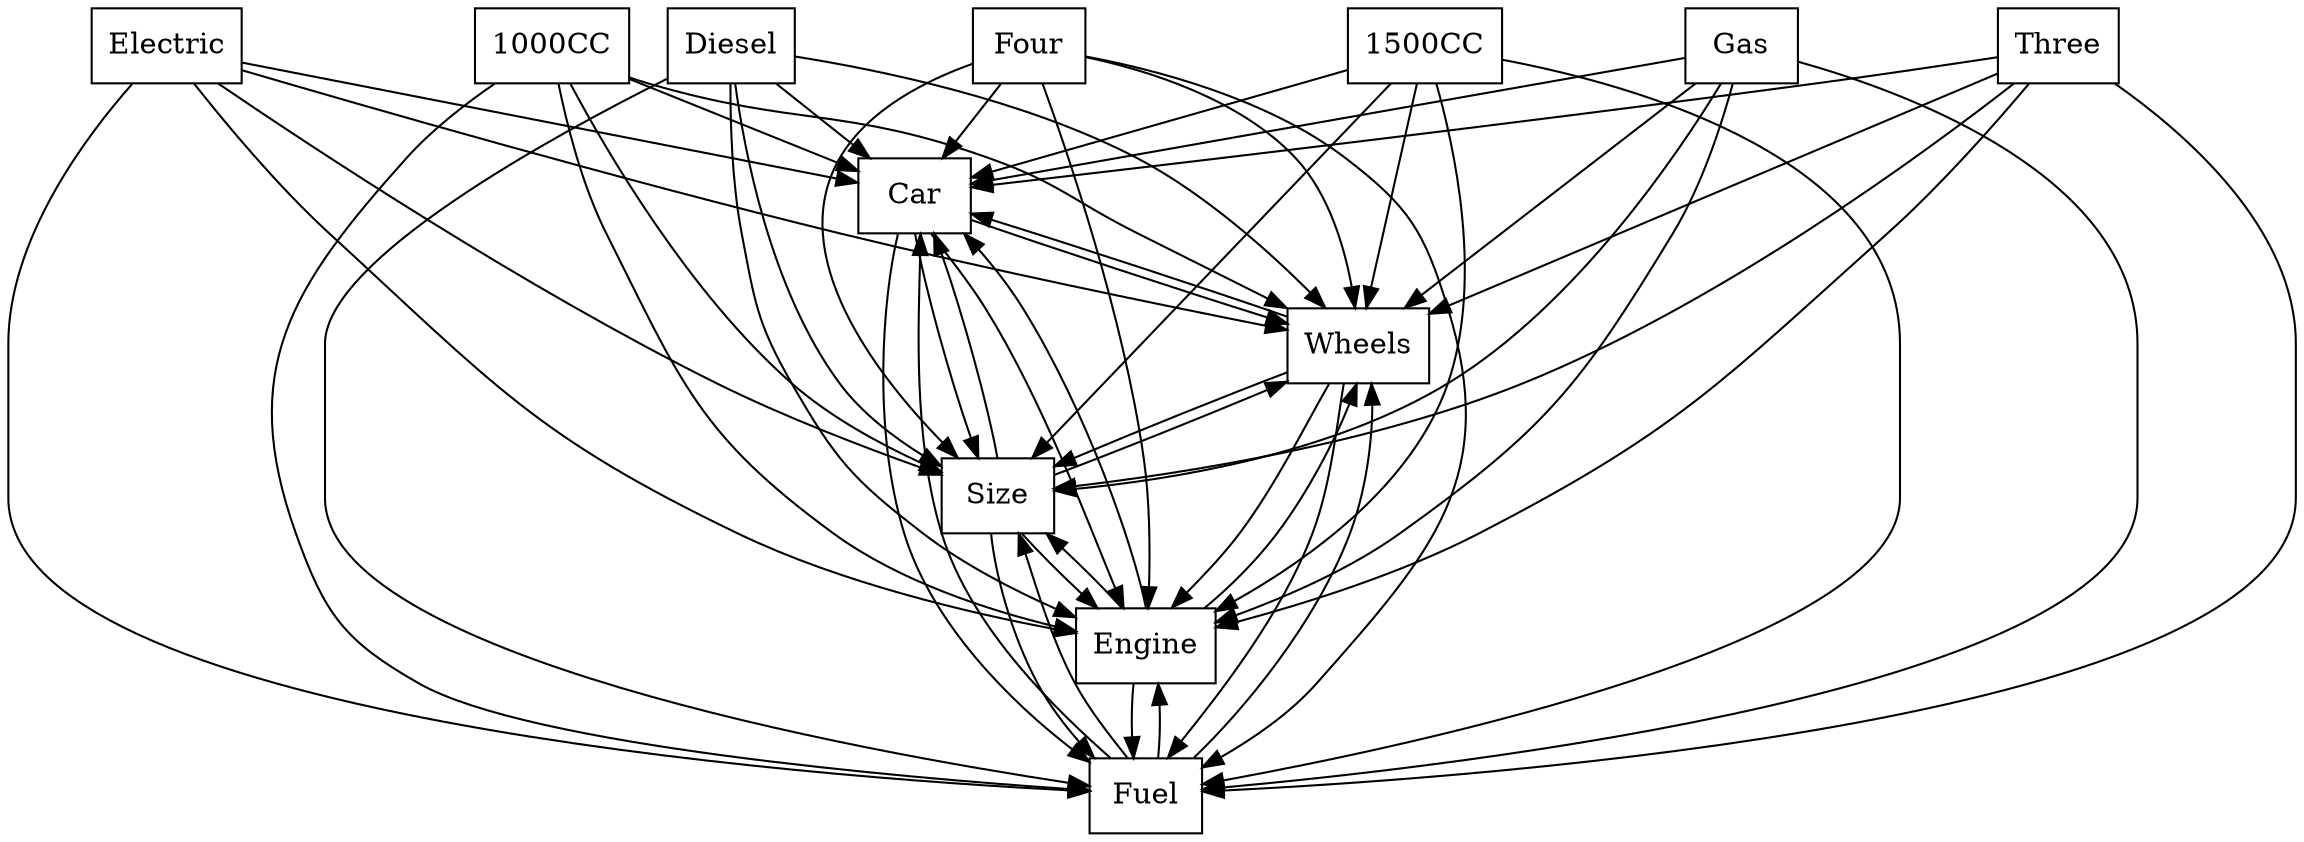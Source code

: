 digraph{
graph [rankdir=TB];
node [shape=box];
edge [arrowhead=normal];
0[label="Car",]
1[label="1000CC",]
2[label="Wheels",]
3[label="Diesel",]
4[label="Three",]
5[label="Electric",]
6[label="Fuel",]
7[label="Engine",]
8[label="1500CC",]
9[label="Size",]
10[label="Gas",]
11[label="Four",]
0->2[label="",]
0->6[label="",]
0->7[label="",]
0->9[label="",]
1->0[label="",]
1->2[label="",]
1->6[label="",]
1->7[label="",]
1->9[label="",]
2->0[label="",]
2->6[label="",]
2->7[label="",]
2->9[label="",]
3->0[label="",]
3->2[label="",]
3->6[label="",]
3->7[label="",]
3->9[label="",]
4->0[label="",]
4->2[label="",]
4->6[label="",]
4->7[label="",]
4->9[label="",]
5->0[label="",]
5->2[label="",]
5->6[label="",]
5->7[label="",]
5->9[label="",]
6->0[label="",]
6->2[label="",]
6->7[label="",]
6->9[label="",]
7->0[label="",]
7->2[label="",]
7->6[label="",]
7->9[label="",]
8->0[label="",]
8->2[label="",]
8->6[label="",]
8->7[label="",]
8->9[label="",]
9->0[label="",]
9->2[label="",]
9->6[label="",]
9->7[label="",]
10->0[label="",]
10->2[label="",]
10->6[label="",]
10->7[label="",]
10->9[label="",]
11->0[label="",]
11->2[label="",]
11->6[label="",]
11->7[label="",]
11->9[label="",]
}
